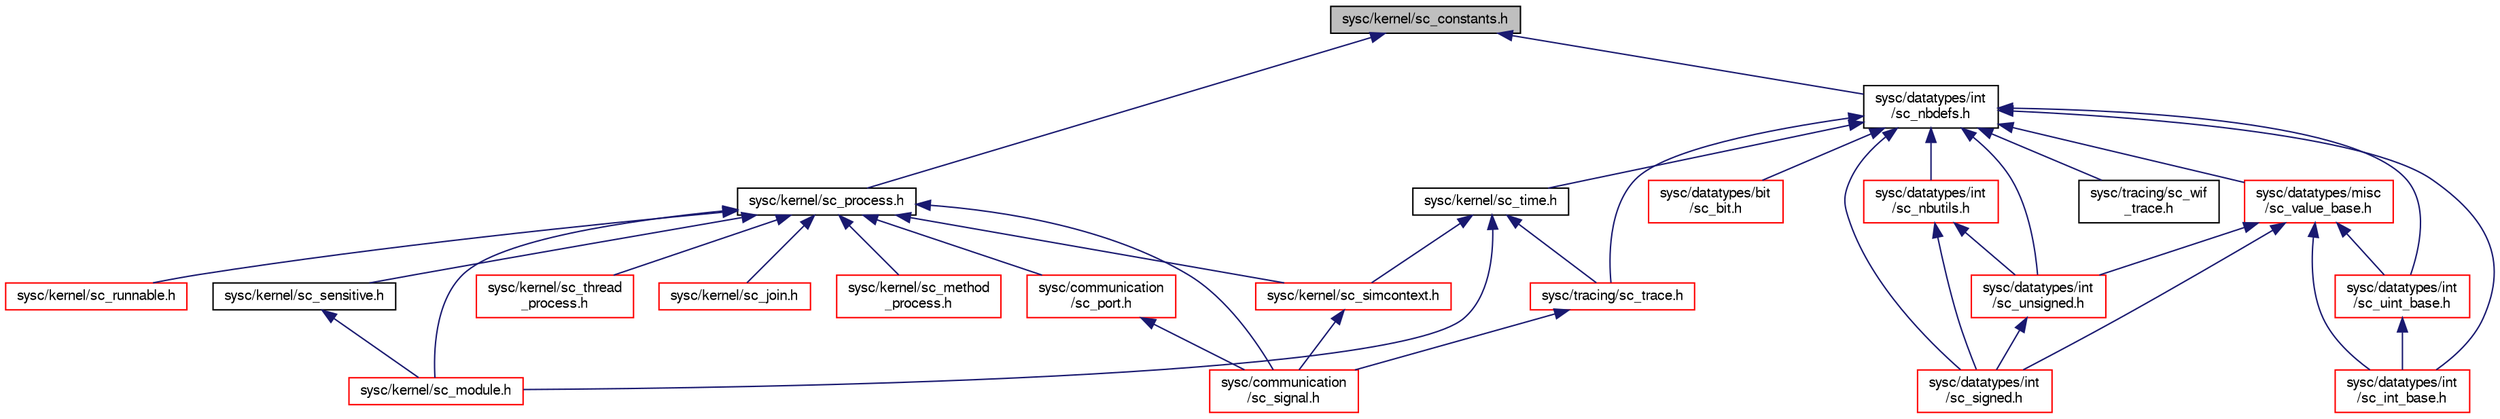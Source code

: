 digraph "sysc/kernel/sc_constants.h"
{
  edge [fontname="FreeSans",fontsize="10",labelfontname="FreeSans",labelfontsize="10"];
  node [fontname="FreeSans",fontsize="10",shape=record];
  Node1 [label="sysc/kernel/sc_constants.h",height=0.2,width=0.4,color="black", fillcolor="grey75", style="filled", fontcolor="black"];
  Node1 -> Node2 [dir="back",color="midnightblue",fontsize="10",style="solid",fontname="FreeSans"];
  Node2 [label="sysc/kernel/sc_process.h",height=0.2,width=0.4,color="black", fillcolor="white", style="filled",URL="$a00293.html"];
  Node2 -> Node3 [dir="back",color="midnightblue",fontsize="10",style="solid",fontname="FreeSans"];
  Node3 [label="sysc/kernel/sc_module.h",height=0.2,width=0.4,color="red", fillcolor="white", style="filled",URL="$a00269.html"];
  Node2 -> Node38 [dir="back",color="midnightblue",fontsize="10",style="solid",fontname="FreeSans"];
  Node38 [label="sysc/kernel/sc_sensitive.h",height=0.2,width=0.4,color="black", fillcolor="white", style="filled",URL="$a00308.html"];
  Node38 -> Node3 [dir="back",color="midnightblue",fontsize="10",style="solid",fontname="FreeSans"];
  Node2 -> Node39 [dir="back",color="midnightblue",fontsize="10",style="solid",fontname="FreeSans"];
  Node39 [label="sysc/kernel/sc_simcontext.h",height=0.2,width=0.4,color="red", fillcolor="white", style="filled",URL="$a00311.html"];
  Node39 -> Node11 [dir="back",color="midnightblue",fontsize="10",style="solid",fontname="FreeSans"];
  Node11 [label="sysc/communication\l/sc_signal.h",height=0.2,width=0.4,color="red", fillcolor="white", style="filled",URL="$a00059.html"];
  Node2 -> Node10 [dir="back",color="midnightblue",fontsize="10",style="solid",fontname="FreeSans"];
  Node10 [label="sysc/communication\l/sc_port.h",height=0.2,width=0.4,color="red", fillcolor="white", style="filled",URL="$a00047.html"];
  Node10 -> Node11 [dir="back",color="midnightblue",fontsize="10",style="solid",fontname="FreeSans"];
  Node2 -> Node11 [dir="back",color="midnightblue",fontsize="10",style="solid",fontname="FreeSans"];
  Node2 -> Node22 [dir="back",color="midnightblue",fontsize="10",style="solid",fontname="FreeSans"];
  Node22 [label="sysc/kernel/sc_thread\l_process.h",height=0.2,width=0.4,color="red", fillcolor="white", style="filled",URL="$a00326.html"];
  Node2 -> Node42 [dir="back",color="midnightblue",fontsize="10",style="solid",fontname="FreeSans"];
  Node42 [label="sysc/kernel/sc_join.h",height=0.2,width=0.4,color="red", fillcolor="white", style="filled",URL="$a00257.html"];
  Node2 -> Node30 [dir="back",color="midnightblue",fontsize="10",style="solid",fontname="FreeSans"];
  Node30 [label="sysc/kernel/sc_method\l_process.h",height=0.2,width=0.4,color="red", fillcolor="white", style="filled",URL="$a00266.html"];
  Node2 -> Node78 [dir="back",color="midnightblue",fontsize="10",style="solid",fontname="FreeSans"];
  Node78 [label="sysc/kernel/sc_runnable.h",height=0.2,width=0.4,color="red", fillcolor="white", style="filled",URL="$a00302.html"];
  Node1 -> Node79 [dir="back",color="midnightblue",fontsize="10",style="solid",fontname="FreeSans"];
  Node79 [label="sysc/datatypes/int\l/sc_nbdefs.h",height=0.2,width=0.4,color="black", fillcolor="white", style="filled",URL="$a00194.html"];
  Node79 -> Node80 [dir="back",color="midnightblue",fontsize="10",style="solid",fontname="FreeSans"];
  Node80 [label="sysc/kernel/sc_time.h",height=0.2,width=0.4,color="black", fillcolor="white", style="filled",URL="$a00329.html"];
  Node80 -> Node3 [dir="back",color="midnightblue",fontsize="10",style="solid",fontname="FreeSans"];
  Node80 -> Node39 [dir="back",color="midnightblue",fontsize="10",style="solid",fontname="FreeSans"];
  Node80 -> Node81 [dir="back",color="midnightblue",fontsize="10",style="solid",fontname="FreeSans"];
  Node81 [label="sysc/tracing/sc_trace.h",height=0.2,width=0.4,color="red", fillcolor="white", style="filled",URL="$a00341.html"];
  Node81 -> Node11 [dir="back",color="midnightblue",fontsize="10",style="solid",fontname="FreeSans"];
  Node79 -> Node85 [dir="back",color="midnightblue",fontsize="10",style="solid",fontname="FreeSans"];
  Node85 [label="sysc/datatypes/int\l/sc_nbutils.h",height=0.2,width=0.4,color="red", fillcolor="white", style="filled",URL="$a00200.html"];
  Node85 -> Node46 [dir="back",color="midnightblue",fontsize="10",style="solid",fontname="FreeSans"];
  Node46 [label="sysc/datatypes/int\l/sc_signed.h",height=0.2,width=0.4,color="red", fillcolor="white", style="filled",URL="$a00203.html"];
  Node85 -> Node64 [dir="back",color="midnightblue",fontsize="10",style="solid",fontname="FreeSans"];
  Node64 [label="sysc/datatypes/int\l/sc_unsigned.h",height=0.2,width=0.4,color="red", fillcolor="white", style="filled",URL="$a00212.html"];
  Node64 -> Node46 [dir="back",color="midnightblue",fontsize="10",style="solid",fontname="FreeSans"];
  Node79 -> Node91 [dir="back",color="midnightblue",fontsize="10",style="solid",fontname="FreeSans"];
  Node91 [label="sysc/datatypes/bit\l/sc_bit.h",height=0.2,width=0.4,color="red", fillcolor="white", style="filled",URL="$a00083.html"];
  Node79 -> Node81 [dir="back",color="midnightblue",fontsize="10",style="solid",fontname="FreeSans"];
  Node79 -> Node93 [dir="back",color="midnightblue",fontsize="10",style="solid",fontname="FreeSans"];
  Node93 [label="sysc/datatypes/misc\l/sc_value_base.h",height=0.2,width=0.4,color="red", fillcolor="white", style="filled",URL="$a00218.html"];
  Node93 -> Node46 [dir="back",color="midnightblue",fontsize="10",style="solid",fontname="FreeSans"];
  Node93 -> Node64 [dir="back",color="midnightblue",fontsize="10",style="solid",fontname="FreeSans"];
  Node93 -> Node65 [dir="back",color="midnightblue",fontsize="10",style="solid",fontname="FreeSans"];
  Node65 [label="sysc/datatypes/int\l/sc_int_base.h",height=0.2,width=0.4,color="red", fillcolor="white", style="filled",URL="$a00185.html"];
  Node93 -> Node67 [dir="back",color="midnightblue",fontsize="10",style="solid",fontname="FreeSans"];
  Node67 [label="sysc/datatypes/int\l/sc_uint_base.h",height=0.2,width=0.4,color="red", fillcolor="white", style="filled",URL="$a00209.html"];
  Node67 -> Node65 [dir="back",color="midnightblue",fontsize="10",style="solid",fontname="FreeSans"];
  Node79 -> Node46 [dir="back",color="midnightblue",fontsize="10",style="solid",fontname="FreeSans"];
  Node79 -> Node64 [dir="back",color="midnightblue",fontsize="10",style="solid",fontname="FreeSans"];
  Node79 -> Node65 [dir="back",color="midnightblue",fontsize="10",style="solid",fontname="FreeSans"];
  Node79 -> Node67 [dir="back",color="midnightblue",fontsize="10",style="solid",fontname="FreeSans"];
  Node79 -> Node84 [dir="back",color="midnightblue",fontsize="10",style="solid",fontname="FreeSans"];
  Node84 [label="sysc/tracing/sc_wif\l_trace.h",height=0.2,width=0.4,color="black", fillcolor="white", style="filled",URL="$a00353.html"];
}
